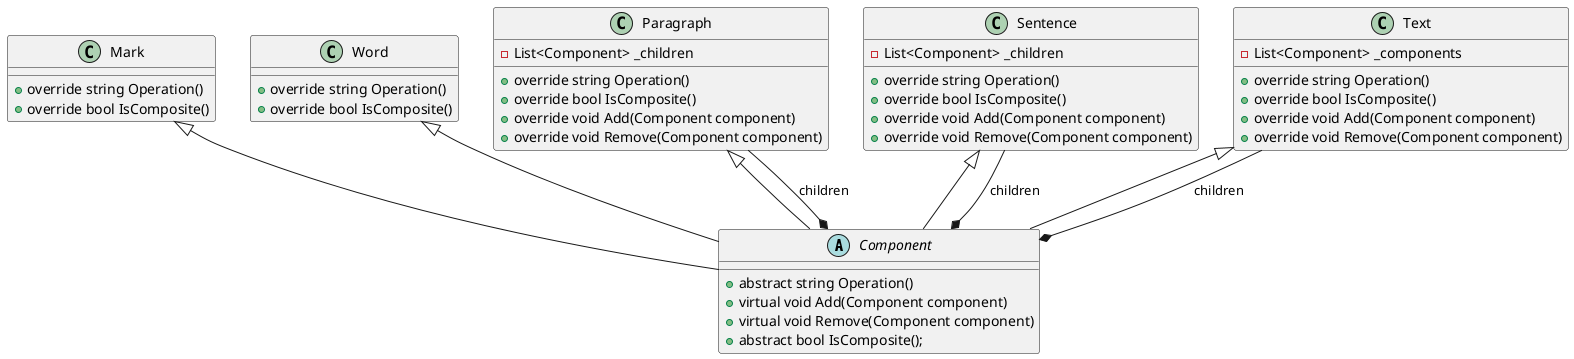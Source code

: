 @startuml
'https://plantuml.com/class-diagram

abstract class Component
{
    + abstract string Operation()
    + virtual void Add(Component component)
    + virtual void Remove(Component component)
    + abstract bool IsComposite();
}

class Mark
{
    + override string Operation()
    + override bool IsComposite()
}
class Word
{
    + override string Operation()
    + override bool IsComposite()
}
class Paragraph
{
    - List<Component> _children
    + override string Operation()
    + override bool IsComposite()
    + override void Add(Component component)
    + override void Remove(Component component)
}
class Sentence
{
    - List<Component> _children
    + override string Operation()
    + override bool IsComposite()
    + override void Add(Component component)
    + override void Remove(Component component)
}
class Text
{
    - List<Component> _components
    + override string Operation()
    + override bool IsComposite()
    + override void Add(Component component)
    + override void Remove(Component component)
}

Mark <|-- Component
Word <|-- Component
Paragraph <|-- Component
Sentence <|-- Component
Text <|-- Component

Sentence --* Component : children
Paragraph --* Component : children
Text --* Component : children

@enduml